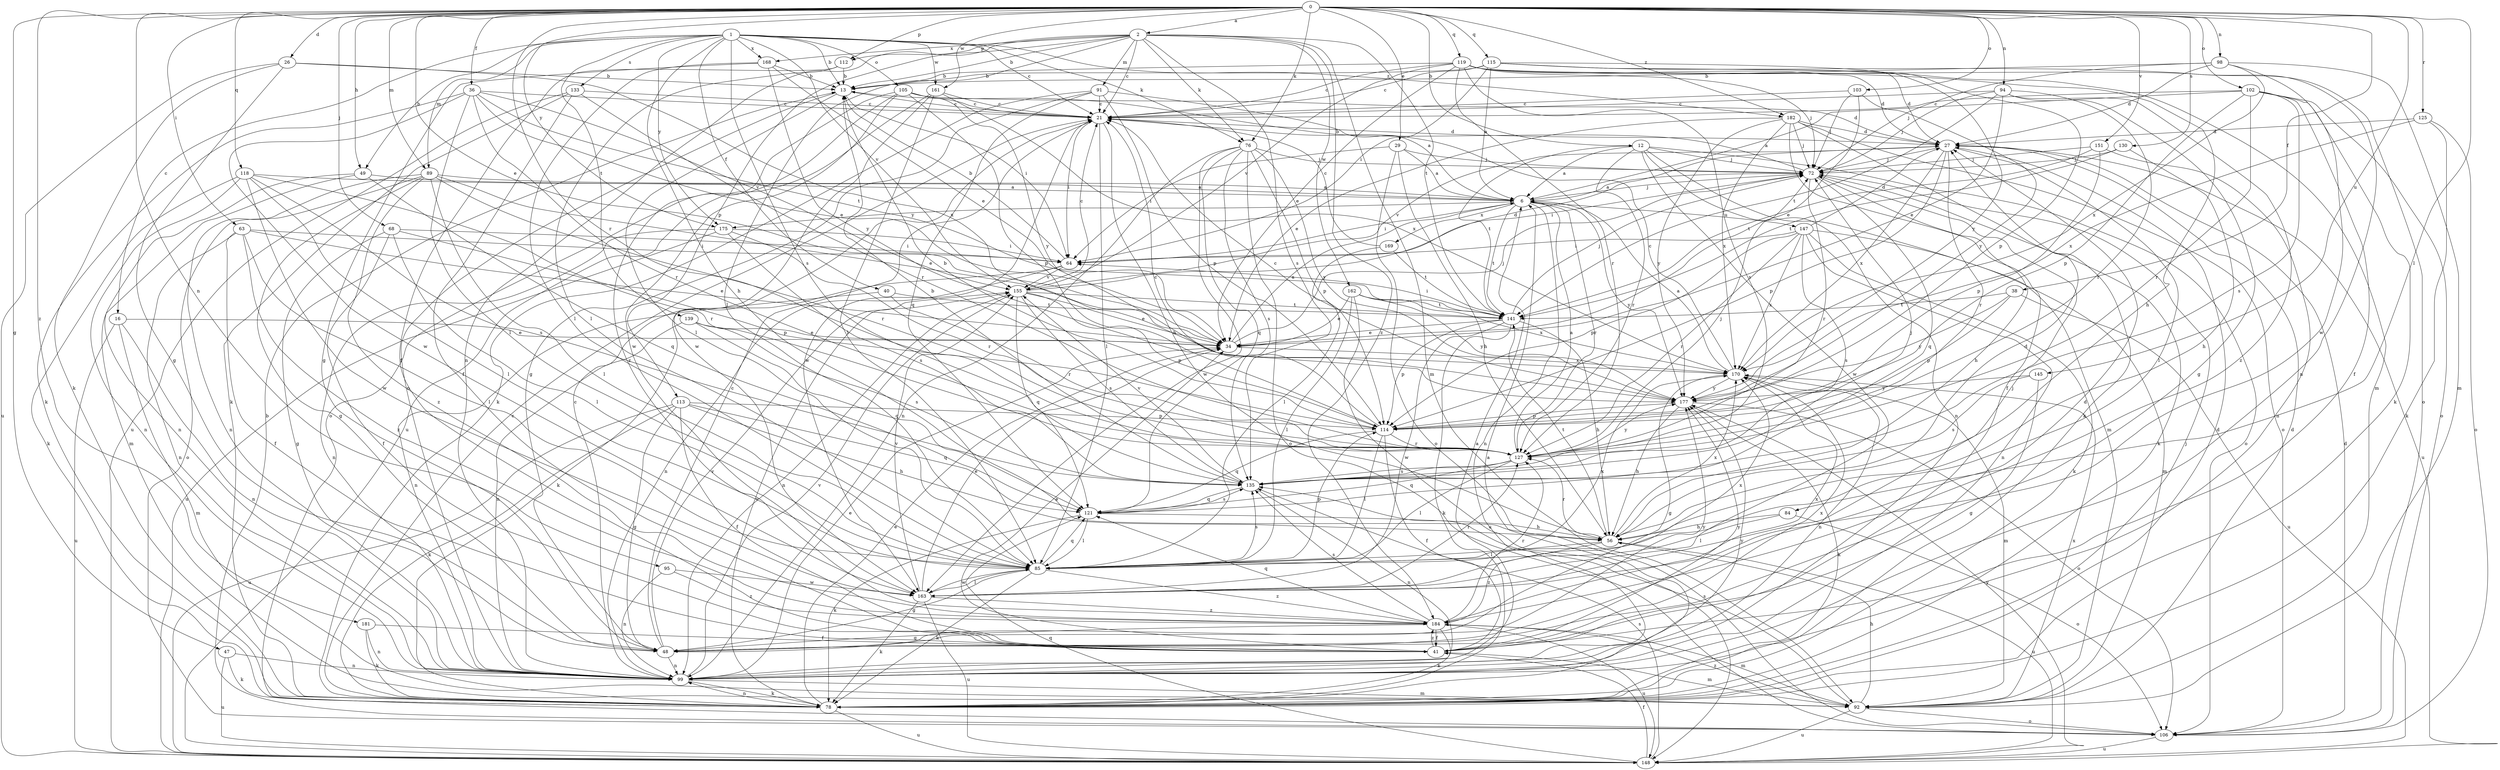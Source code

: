 strict digraph  {
0;
1;
2;
6;
12;
13;
16;
21;
26;
27;
29;
34;
36;
38;
40;
41;
47;
48;
49;
56;
63;
64;
68;
72;
76;
78;
84;
85;
89;
91;
92;
94;
95;
98;
99;
102;
103;
105;
106;
112;
113;
114;
115;
118;
119;
121;
125;
127;
130;
133;
135;
139;
141;
145;
147;
148;
151;
155;
161;
162;
163;
168;
169;
170;
175;
177;
181;
182;
184;
0 -> 2  [label=a];
0 -> 12  [label=b];
0 -> 26  [label=d];
0 -> 29  [label=e];
0 -> 34  [label=e];
0 -> 36  [label=f];
0 -> 38  [label=f];
0 -> 47  [label=g];
0 -> 49  [label=h];
0 -> 63  [label=i];
0 -> 68  [label=j];
0 -> 76  [label=k];
0 -> 84  [label=l];
0 -> 89  [label=m];
0 -> 94  [label=n];
0 -> 95  [label=n];
0 -> 98  [label=n];
0 -> 102  [label=o];
0 -> 103  [label=o];
0 -> 112  [label=p];
0 -> 115  [label=q];
0 -> 118  [label=q];
0 -> 119  [label=q];
0 -> 125  [label=r];
0 -> 127  [label=r];
0 -> 130  [label=s];
0 -> 145  [label=u];
0 -> 151  [label=v];
0 -> 161  [label=w];
0 -> 175  [label=y];
0 -> 181  [label=z];
0 -> 182  [label=z];
1 -> 13  [label=b];
1 -> 16  [label=c];
1 -> 21  [label=c];
1 -> 40  [label=f];
1 -> 49  [label=h];
1 -> 56  [label=h];
1 -> 76  [label=k];
1 -> 89  [label=m];
1 -> 105  [label=o];
1 -> 133  [label=s];
1 -> 135  [label=s];
1 -> 139  [label=t];
1 -> 155  [label=v];
1 -> 161  [label=w];
1 -> 168  [label=x];
1 -> 175  [label=y];
1 -> 182  [label=z];
2 -> 13  [label=b];
2 -> 21  [label=c];
2 -> 76  [label=k];
2 -> 85  [label=l];
2 -> 91  [label=m];
2 -> 92  [label=m];
2 -> 99  [label=n];
2 -> 112  [label=p];
2 -> 113  [label=p];
2 -> 135  [label=s];
2 -> 141  [label=t];
2 -> 162  [label=w];
2 -> 168  [label=x];
2 -> 184  [label=z];
6 -> 64  [label=i];
6 -> 72  [label=j];
6 -> 99  [label=n];
6 -> 127  [label=r];
6 -> 141  [label=t];
6 -> 147  [label=u];
6 -> 169  [label=x];
6 -> 175  [label=y];
6 -> 177  [label=y];
12 -> 6  [label=a];
12 -> 72  [label=j];
12 -> 92  [label=m];
12 -> 99  [label=n];
12 -> 106  [label=o];
12 -> 127  [label=r];
12 -> 141  [label=t];
12 -> 163  [label=w];
13 -> 21  [label=c];
13 -> 64  [label=i];
13 -> 85  [label=l];
13 -> 99  [label=n];
16 -> 34  [label=e];
16 -> 92  [label=m];
16 -> 99  [label=n];
16 -> 148  [label=u];
21 -> 27  [label=d];
21 -> 56  [label=h];
21 -> 64  [label=i];
21 -> 85  [label=l];
21 -> 163  [label=w];
26 -> 13  [label=b];
26 -> 48  [label=g];
26 -> 78  [label=k];
26 -> 148  [label=u];
26 -> 170  [label=x];
27 -> 72  [label=j];
27 -> 85  [label=l];
27 -> 114  [label=p];
27 -> 127  [label=r];
27 -> 148  [label=u];
27 -> 155  [label=v];
27 -> 170  [label=x];
29 -> 6  [label=a];
29 -> 56  [label=h];
29 -> 64  [label=i];
29 -> 72  [label=j];
29 -> 106  [label=o];
34 -> 6  [label=a];
34 -> 72  [label=j];
34 -> 170  [label=x];
36 -> 21  [label=c];
36 -> 34  [label=e];
36 -> 78  [label=k];
36 -> 85  [label=l];
36 -> 127  [label=r];
36 -> 141  [label=t];
36 -> 155  [label=v];
36 -> 163  [label=w];
38 -> 114  [label=p];
38 -> 141  [label=t];
38 -> 148  [label=u];
38 -> 177  [label=y];
40 -> 99  [label=n];
40 -> 127  [label=r];
40 -> 141  [label=t];
41 -> 34  [label=e];
41 -> 92  [label=m];
41 -> 170  [label=x];
41 -> 177  [label=y];
41 -> 184  [label=z];
47 -> 78  [label=k];
47 -> 99  [label=n];
47 -> 148  [label=u];
48 -> 21  [label=c];
48 -> 27  [label=d];
48 -> 99  [label=n];
48 -> 155  [label=v];
48 -> 177  [label=y];
49 -> 6  [label=a];
49 -> 92  [label=m];
49 -> 99  [label=n];
49 -> 121  [label=q];
56 -> 27  [label=d];
56 -> 85  [label=l];
56 -> 127  [label=r];
56 -> 141  [label=t];
56 -> 148  [label=u];
56 -> 170  [label=x];
56 -> 184  [label=z];
63 -> 34  [label=e];
63 -> 41  [label=f];
63 -> 64  [label=i];
63 -> 85  [label=l];
63 -> 99  [label=n];
63 -> 184  [label=z];
64 -> 13  [label=b];
64 -> 78  [label=k];
64 -> 99  [label=n];
64 -> 155  [label=v];
68 -> 41  [label=f];
68 -> 48  [label=g];
68 -> 64  [label=i];
68 -> 85  [label=l];
68 -> 114  [label=p];
72 -> 6  [label=a];
72 -> 13  [label=b];
72 -> 56  [label=h];
72 -> 64  [label=i];
72 -> 78  [label=k];
72 -> 121  [label=q];
72 -> 127  [label=r];
76 -> 72  [label=j];
76 -> 99  [label=n];
76 -> 106  [label=o];
76 -> 114  [label=p];
76 -> 121  [label=q];
76 -> 135  [label=s];
76 -> 163  [label=w];
76 -> 177  [label=y];
78 -> 6  [label=a];
78 -> 21  [label=c];
78 -> 27  [label=d];
78 -> 34  [label=e];
78 -> 72  [label=j];
78 -> 99  [label=n];
78 -> 148  [label=u];
78 -> 155  [label=v];
84 -> 56  [label=h];
84 -> 85  [label=l];
84 -> 106  [label=o];
85 -> 48  [label=g];
85 -> 78  [label=k];
85 -> 114  [label=p];
85 -> 121  [label=q];
85 -> 135  [label=s];
85 -> 163  [label=w];
85 -> 170  [label=x];
85 -> 184  [label=z];
89 -> 6  [label=a];
89 -> 34  [label=e];
89 -> 48  [label=g];
89 -> 85  [label=l];
89 -> 99  [label=n];
89 -> 106  [label=o];
89 -> 127  [label=r];
89 -> 184  [label=z];
91 -> 6  [label=a];
91 -> 21  [label=c];
91 -> 48  [label=g];
91 -> 78  [label=k];
91 -> 114  [label=p];
91 -> 121  [label=q];
92 -> 27  [label=d];
92 -> 56  [label=h];
92 -> 106  [label=o];
92 -> 135  [label=s];
92 -> 148  [label=u];
92 -> 170  [label=x];
92 -> 184  [label=z];
94 -> 21  [label=c];
94 -> 34  [label=e];
94 -> 48  [label=g];
94 -> 72  [label=j];
94 -> 127  [label=r];
94 -> 141  [label=t];
94 -> 184  [label=z];
95 -> 99  [label=n];
95 -> 163  [label=w];
95 -> 184  [label=z];
98 -> 13  [label=b];
98 -> 27  [label=d];
98 -> 72  [label=j];
98 -> 92  [label=m];
98 -> 163  [label=w];
98 -> 170  [label=x];
99 -> 6  [label=a];
99 -> 21  [label=c];
99 -> 34  [label=e];
99 -> 78  [label=k];
99 -> 92  [label=m];
99 -> 155  [label=v];
99 -> 177  [label=y];
102 -> 6  [label=a];
102 -> 21  [label=c];
102 -> 41  [label=f];
102 -> 78  [label=k];
102 -> 106  [label=o];
102 -> 114  [label=p];
102 -> 127  [label=r];
102 -> 135  [label=s];
103 -> 21  [label=c];
103 -> 34  [label=e];
103 -> 72  [label=j];
103 -> 177  [label=y];
105 -> 21  [label=c];
105 -> 27  [label=d];
105 -> 106  [label=o];
105 -> 114  [label=p];
105 -> 163  [label=w];
105 -> 177  [label=y];
105 -> 184  [label=z];
106 -> 13  [label=b];
106 -> 27  [label=d];
106 -> 148  [label=u];
112 -> 13  [label=b];
112 -> 41  [label=f];
112 -> 85  [label=l];
113 -> 41  [label=f];
113 -> 48  [label=g];
113 -> 56  [label=h];
113 -> 78  [label=k];
113 -> 114  [label=p];
113 -> 121  [label=q];
113 -> 148  [label=u];
114 -> 13  [label=b];
114 -> 21  [label=c];
114 -> 41  [label=f];
114 -> 85  [label=l];
114 -> 121  [label=q];
114 -> 127  [label=r];
115 -> 6  [label=a];
115 -> 13  [label=b];
115 -> 21  [label=c];
115 -> 27  [label=d];
115 -> 64  [label=i];
115 -> 99  [label=n];
115 -> 114  [label=p];
115 -> 177  [label=y];
118 -> 6  [label=a];
118 -> 78  [label=k];
118 -> 85  [label=l];
118 -> 99  [label=n];
118 -> 127  [label=r];
118 -> 135  [label=s];
118 -> 163  [label=w];
119 -> 13  [label=b];
119 -> 21  [label=c];
119 -> 27  [label=d];
119 -> 34  [label=e];
119 -> 56  [label=h];
119 -> 72  [label=j];
119 -> 92  [label=m];
119 -> 106  [label=o];
119 -> 127  [label=r];
119 -> 135  [label=s];
119 -> 155  [label=v];
121 -> 56  [label=h];
121 -> 78  [label=k];
121 -> 85  [label=l];
121 -> 135  [label=s];
125 -> 27  [label=d];
125 -> 78  [label=k];
125 -> 106  [label=o];
125 -> 170  [label=x];
127 -> 6  [label=a];
127 -> 72  [label=j];
127 -> 85  [label=l];
127 -> 121  [label=q];
127 -> 135  [label=s];
127 -> 177  [label=y];
130 -> 56  [label=h];
130 -> 72  [label=j];
130 -> 141  [label=t];
133 -> 21  [label=c];
133 -> 41  [label=f];
133 -> 78  [label=k];
133 -> 127  [label=r];
133 -> 148  [label=u];
135 -> 13  [label=b];
135 -> 72  [label=j];
135 -> 99  [label=n];
135 -> 121  [label=q];
135 -> 155  [label=v];
139 -> 34  [label=e];
139 -> 99  [label=n];
139 -> 121  [label=q];
139 -> 135  [label=s];
141 -> 34  [label=e];
141 -> 56  [label=h];
141 -> 64  [label=i];
141 -> 72  [label=j];
141 -> 78  [label=k];
141 -> 114  [label=p];
141 -> 163  [label=w];
145 -> 48  [label=g];
145 -> 135  [label=s];
145 -> 177  [label=y];
147 -> 27  [label=d];
147 -> 64  [label=i];
147 -> 78  [label=k];
147 -> 92  [label=m];
147 -> 99  [label=n];
147 -> 114  [label=p];
147 -> 127  [label=r];
147 -> 135  [label=s];
147 -> 170  [label=x];
148 -> 41  [label=f];
148 -> 121  [label=q];
148 -> 135  [label=s];
148 -> 177  [label=y];
151 -> 72  [label=j];
151 -> 99  [label=n];
151 -> 114  [label=p];
151 -> 141  [label=t];
155 -> 21  [label=c];
155 -> 27  [label=d];
155 -> 34  [label=e];
155 -> 99  [label=n];
155 -> 114  [label=p];
155 -> 121  [label=q];
155 -> 135  [label=s];
155 -> 141  [label=t];
161 -> 21  [label=c];
161 -> 85  [label=l];
161 -> 148  [label=u];
161 -> 163  [label=w];
161 -> 170  [label=x];
162 -> 34  [label=e];
162 -> 85  [label=l];
162 -> 141  [label=t];
162 -> 148  [label=u];
162 -> 170  [label=x];
162 -> 177  [label=y];
163 -> 34  [label=e];
163 -> 72  [label=j];
163 -> 78  [label=k];
163 -> 85  [label=l];
163 -> 127  [label=r];
163 -> 148  [label=u];
163 -> 155  [label=v];
163 -> 170  [label=x];
163 -> 184  [label=z];
168 -> 13  [label=b];
168 -> 34  [label=e];
168 -> 48  [label=g];
168 -> 85  [label=l];
168 -> 177  [label=y];
169 -> 21  [label=c];
169 -> 85  [label=l];
169 -> 141  [label=t];
170 -> 6  [label=a];
170 -> 21  [label=c];
170 -> 48  [label=g];
170 -> 92  [label=m];
170 -> 99  [label=n];
170 -> 177  [label=y];
175 -> 64  [label=i];
175 -> 99  [label=n];
175 -> 127  [label=r];
175 -> 135  [label=s];
175 -> 148  [label=u];
177 -> 21  [label=c];
177 -> 56  [label=h];
177 -> 78  [label=k];
177 -> 106  [label=o];
177 -> 114  [label=p];
181 -> 41  [label=f];
181 -> 78  [label=k];
181 -> 99  [label=n];
182 -> 27  [label=d];
182 -> 34  [label=e];
182 -> 41  [label=f];
182 -> 72  [label=j];
182 -> 78  [label=k];
182 -> 106  [label=o];
182 -> 170  [label=x];
182 -> 177  [label=y];
184 -> 41  [label=f];
184 -> 48  [label=g];
184 -> 78  [label=k];
184 -> 92  [label=m];
184 -> 121  [label=q];
184 -> 127  [label=r];
184 -> 135  [label=s];
184 -> 148  [label=u];
184 -> 170  [label=x];
}
